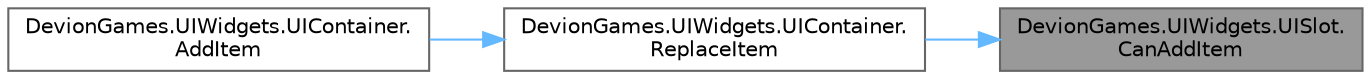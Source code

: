 digraph "DevionGames.UIWidgets.UISlot.CanAddItem"
{
 // LATEX_PDF_SIZE
  bgcolor="transparent";
  edge [fontname=Helvetica,fontsize=10,labelfontname=Helvetica,labelfontsize=10];
  node [fontname=Helvetica,fontsize=10,shape=box,height=0.2,width=0.4];
  rankdir="RL";
  Node1 [id="Node000001",label="DevionGames.UIWidgets.UISlot.\lCanAddItem",height=0.2,width=0.4,color="gray40", fillcolor="grey60", style="filled", fontcolor="black",tooltip="Can the item be added to this slot. This does not check if the slot is empty."];
  Node1 -> Node2 [id="edge1_Node000001_Node000002",dir="back",color="steelblue1",style="solid",tooltip=" "];
  Node2 [id="Node000002",label="DevionGames.UIWidgets.UIContainer.\lReplaceItem",height=0.2,width=0.4,color="grey40", fillcolor="white", style="filled",URL="$class_devion_games_1_1_u_i_widgets_1_1_u_i_container.html#aea83b97efd6decc136cbcb19a10c1b2c",tooltip="Replaces the items at index and returns the previous item."];
  Node2 -> Node3 [id="edge2_Node000002_Node000003",dir="back",color="steelblue1",style="solid",tooltip=" "];
  Node3 [id="Node000003",label="DevionGames.UIWidgets.UIContainer.\lAddItem",height=0.2,width=0.4,color="grey40", fillcolor="white", style="filled",URL="$class_devion_games_1_1_u_i_widgets_1_1_u_i_container.html#ae7bea15f1f21a7ce370299296180308d",tooltip="Adds a new item to a free or dynamicly created slot in this container."];
}
